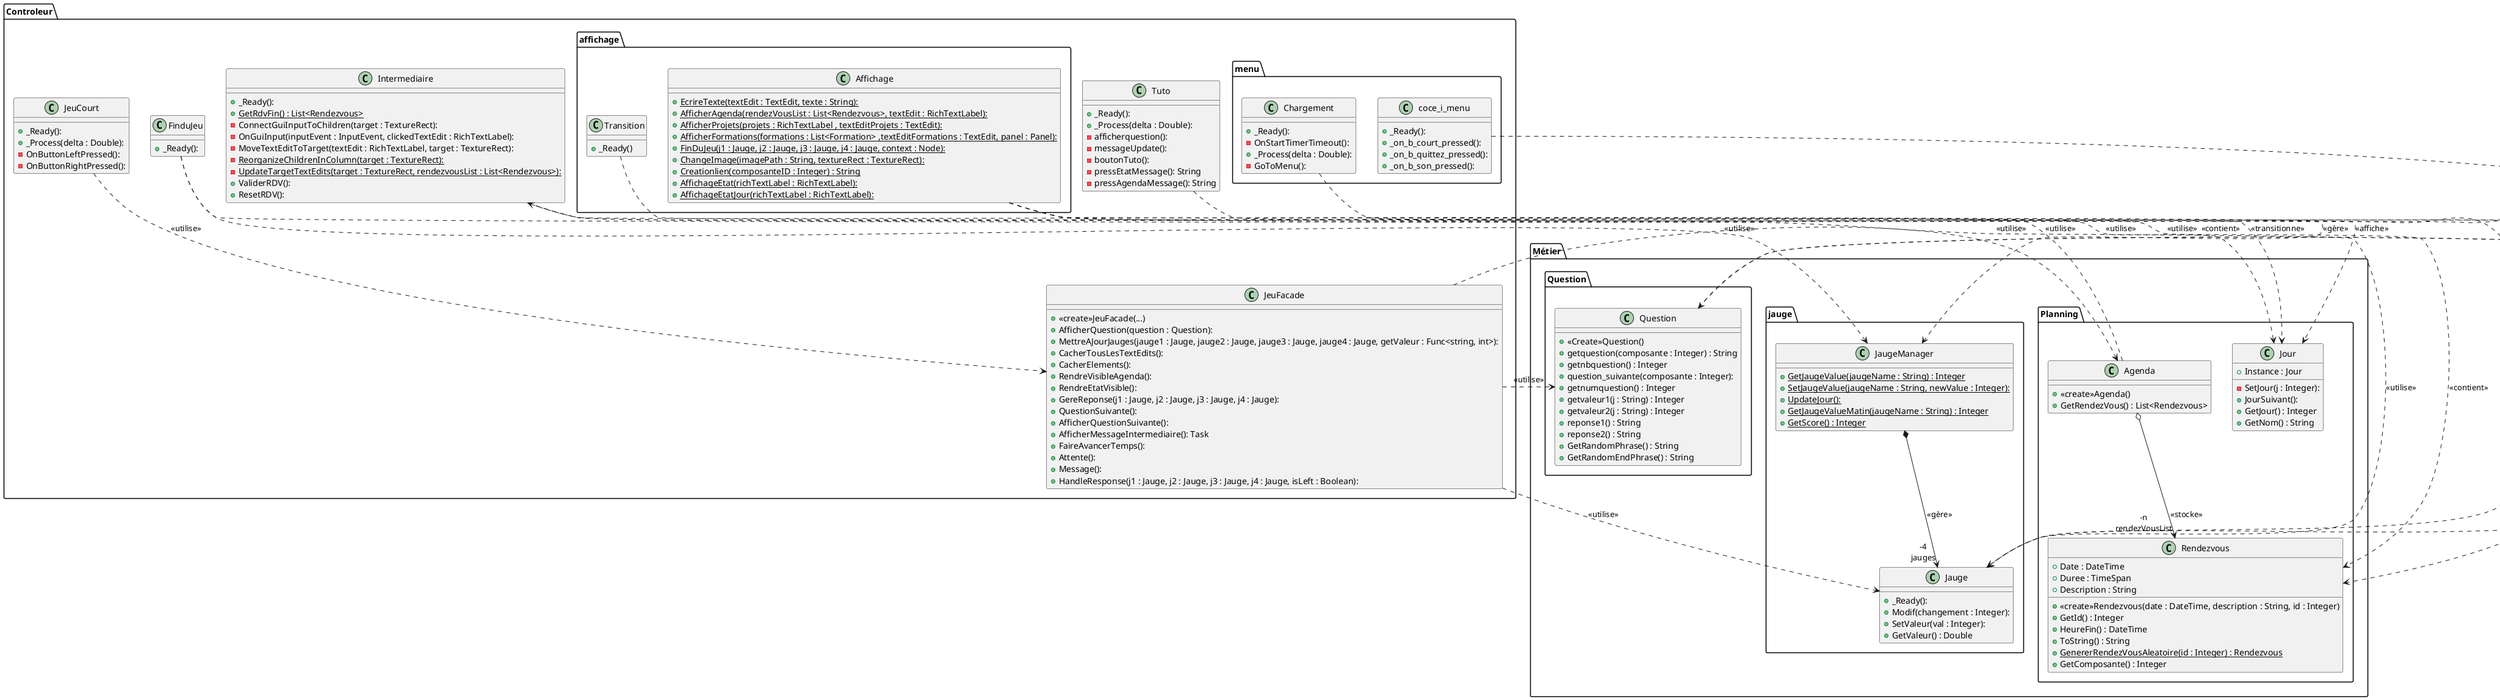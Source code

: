 @startuml uml


Package Métier {
Package jauge {
    class Jauge {
        +_Ready():
        +Modif(changement : Integer):
        +SetValeur(val : Integer):
        +GetValeur() : Double
    }

    class JaugeManager {
        +{static}GetJaugeValue(jaugeName : String) : Integer
        +{static}SetJaugeValue(jaugeName : String, newValue : Integer):
        +{static}UpdateJour():
        +{static}GetJaugeValueMatin(jaugeName : String) : Integer
        +{static}GetScore() : Integer
    }
}
Package Planning {
    class Agenda {
        +<<create>>Agenda()
        +GetRendezVous() : List<Rendezvous>
    }

    class Jour {
        +Instance : Jour
        -SetJour(j : Integer):
        +JourSuivant():
        +GetJour() : Integer
        +GetNom() : String
    }

    class Rendezvous {
        +Date : DateTime
        +Duree : TimeSpan
        +Description : String
        +<<create>>Rendezvous(date : DateTime, description : String, id : Integer)
        +GetId() : Integer
        +HeureFin() : DateTime
        +ToString() : String
        +{static}GenererRendezVousAleatoire(id : Integer) : Rendezvous
        +GetComposante() : Integer
    }
}

Package Question {
    class Question {
        +<<Create>>Question()
        +getquestion(composante : Integer) : String
        +getnbquestion() : Integer
        +question_suivante(composante : Integer):
        +getnumquestion() : Integer
        +getvaleur1(j : String) : Integer
        +getvaleur2(j : String) : Integer
        +reponse1() : String
        +reponse2() : String
        +GetRandomPhrase() : String
        +GetRandomEndPhrase() : String
    }
}

}
Package DB {
    class GestionDb {
        +{static}Instance : GestionDb
        -Connect():
        +Supprimer():
        +ExecuteRequete(requete : String) : String
        +Contenue():
    }
}



Package Controleur {
Package affichage {
    class Affichage {
        +{static}EcrireTexte(textEdit : TextEdit, texte : String):
        +{static}AfficherAgenda(rendezVousList : List<Rendezvous>, textEdit : RichTextLabel):
        +{static}AfficherProjets(projets : RichTextLabel , textEditProjets : TextEdit):
        +{static}AfficherFormations(formations : List<Formation> ,textEditFormations : TextEdit, panel : Panel):
        +{static}FinDuJeu(j1 : Jauge, j2 : Jauge, j3 : Jauge, j4 : Jauge, context : Node):
        +{static}ChangeImage(imagePath : String, textureRect : TextureRect):
        +{static}Creationlien(composanteID : Integer) : String
        +{static}AffichageEtat(richTextLabel : RichTextLabel):
        +{static}AffichageEtatJour(richTextLabel : RichTextLabel):
    }

    class Transition {
        +_Ready()
    }
}
Package menu {
    class Chargement {
        +_Ready():
        -OnStartTimerTimeout():
        +_Process(delta : Double):
        -GoToMenu():
    }

    class coce_i_menu {
        +_Ready():
        +_on_b_court_pressed():
        +_on_b_quittez_pressed():
        +_on_b_son_pressed():
    }
}
    class FinduJeu {
        +_Ready():
    }

    class Intermediaire {
        +_Ready():
        +{static}GetRdvFin() : List<Rendezvous>
        -ConnectGuiInputToChildren(target : TextureRect):
        -OnGuiInput(inputEvent : InputEvent, clickedTextEdit : RichTextLabel):
        -MoveTextEditToTarget(textEdit : RichTextLabel, target : TextureRect):
        -{static}ReorganizeChildrenInColumn(target : TextureRect):
        -{static}UpdateTargetTextEdits(target : TextureRect, rendezvousList : List<Rendezvous>):
        +ValiderRDV():
        +ResetRDV():
    }

    class JeuCourt {
        +_Ready():
        +_Process(delta : Double):
        -OnButtonLeftPressed():
        -OnButtonRightPressed():
    }

    class JeuFacade {
        +<<create>>JeuFacade(...)
        +AfficherQuestion(question : Question):
        +MettreAJourJauges(jauge1 : Jauge, jauge2 : Jauge, jauge3 : Jauge, jauge4 : Jauge, getValeur : Func<string, int>):
        +CacherTousLesTextEdits():
        +CacherElements():
        +RendreVisibleAgenda():
        +RendreEtatVisible():
        +GereReponse(j1 : Jauge, j2 : Jauge, j3 : Jauge, j4 : Jauge):
        +QuestionSuivante():
        +AfficherQuestionSuivante():
        +AfficherMessageIntermediaire(): Task
        +FaireAvancerTemps():
        +Attente():
        +Message():
        +HandleResponse(j1 : Jauge, j2 : Jauge, j3 : Jauge, j4 : Jauge, isLeft : Boolean):
    }

    class Tuto {
        +_Ready():
        +_Process(delta : Double):
        -afficherquestion():
        -messageUpdate():
        -boutonTuto():
        -pressEtatMessage(): String
        -pressAgendaMessage(): String
    }
}




Controleur.affichage.Affichage ..> Métier.Planning.Rendezvous : <<affiche>>
Controleur.affichage.Affichage ..> Métier.jauge.Jauge : <<utilise>>
Controleur.affichage.Affichage ..> Métier.jauge.JaugeManager : <<gère>>
Controleur.affichage.Affichage ..> Métier.Planning.Jour : <<affiche>>
Controleur.affichage.Transition ..> Métier.Planning.Jour : <<transitionne>>
DB.GestionDb ..> Métier.Question.Question : <<contient>>
Métier.jauge.JaugeManager *-->"-4\njauges"Métier.jauge.Jauge : <<gère>>
Controleur.FinduJeu ..> Métier.jauge.JaugeManager : <<utilise>>
Controleur.FinduJeu ..> Métier.jauge.Jauge : <<utilise>>
Controleur.Intermediaire ..> Métier.Planning.Rendezvous : <<contient>>
Controleur.Intermediaire ..> Métier.Planning.Jour : <<utilise>>
Controleur.JeuCourt ..> Controleur.JeuFacade : <<utilise>>
Controleur.JeuFacade ..> Métier.Planning.Agenda : <<utilise>>
Controleur.JeuFacade ..> Métier.jauge.Jauge : <<utilise>>
Controleur.JeuFacade ..> Métier.Question.Question : <<utilise>>
Controleur.Tuto ..> Métier.jauge.Jauge : <<utilise>>
Controleur.menu.Chargement ..> DB.GestionDb : <<utilise>>
Controleur.menu.coce_i_menu ..> DB.GestionDb : <<utilise>>
Métier.Planning.Agenda o-->"-n\nrendezVousList"Métier.Planning.Rendezvous : <<stocke>>
Métier.Planning.Agenda ..> Controleur.Intermediaire : <<utilise>>
Métier.Question.Question ..> DB.GestionDb : <<utilise>>


@enduml